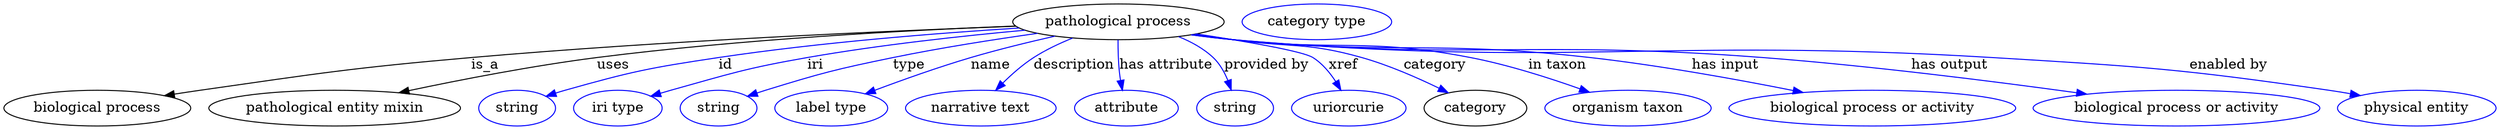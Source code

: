 digraph {
	graph [bb="0,0,2495.9,123"];
	node [label="\N"];
	"pathological process"	[height=0.5,
		label="pathological process",
		pos="1114.6,105",
		width=2.9428];
	"biological process"	[height=0.5,
		pos="93.592,18",
		width=2.5998];
	"pathological process" -> "biological process"	[label=is_a,
		lp="482.59,61.5",
		pos="e,160.84,30.526 1011.8,100.54 884.21,95.768 660.06,85.783 468.59,69 347.28,58.367 317.14,53.253 196.59,36 188.27,34.81 179.59,33.493 \
170.95,32.135"];
	"pathological entity mixin"	[height=0.5,
		pos="331.59,18",
		width=3.5025];
	"pathological process" -> "pathological entity mixin"	[label=uses,
		lp="611.09,61.5",
		pos="e,396.09,33.517 1011.6,100.73 906.46,96.539 738.64,87.472 594.59,69 530.49,60.78 458.44,46.74 405.98,35.627"];
	id	[color=blue,
		height=0.5,
		label=string,
		pos="513.59,18",
		width=1.0652];
	"pathological process" -> id	[color=blue,
		label=id,
		lp="723.59,61.5",
		pos="e,542.59,29.954 1015.2,98.639 934.48,93.471 817.77,84.162 716.59,69 646.94,58.562 629.38,55.131 561.59,36 558.49,35.124 555.29,34.151 \
552.09,33.129",
		style=solid];
	iri	[color=blue,
		height=0.5,
		label="iri type",
		pos="614.59,18",
		width=1.2277];
	"pathological process" -> iri	[color=blue,
		label=iri,
		lp="813.59,61.5",
		pos="e,647.9,29.879 1021.2,96.451 959.68,90.734 877.5,81.683 805.59,69 743.91,58.121 728.94,52.747 668.59,36 665.02,35.009 661.33,33.941 \
657.63,32.84",
		style=solid];
	type	[color=blue,
		height=0.5,
		label=string,
		pos="715.59,18",
		width=1.0652];
	"pathological process" -> type	[color=blue,
		label=type,
		lp="905.59,61.5",
		pos="e,744.53,29.944 1033.5,93.387 990.57,87.26 937.01,78.824 889.59,69 832.49,57.17 818.29,53.27 762.59,36 759.83,35.145 757,34.225 \
754.15,33.271",
		style=solid];
	name	[color=blue,
		height=0.5,
		label="label type",
		pos="828.59,18",
		width=1.5707];
	"pathological process" -> name	[color=blue,
		label=name,
		lp="987.59,61.5",
		pos="e,862.51,32.403 1051.2,90.542 1025.2,84.582 994.75,77.089 967.59,69 935.19,59.349 899.31,46.381 872.12,36.07",
		style=solid];
	description	[color=blue,
		height=0.5,
		label="narrative text",
		pos="978.59,18",
		width=2.0943];
	"pathological process" -> description	[color=blue,
		label=description,
		lp="1070.1,61.5",
		pos="e,992.85,36.011 1068.4,88.733 1055.3,83.433 1041.4,76.82 1029.6,69 1018.9,61.925 1008.5,52.383 999.88,43.532",
		style=solid];
	"has attribute"	[color=blue,
		height=0.5,
		label=attribute,
		pos="1123.6,18",
		width=1.4443];
	"pathological process" -> "has attribute"	[color=blue,
		label="has attribute",
		lp="1162.6,61.5",
		pos="e,1119,35.966 1114.1,86.814 1114,77.14 1114.3,64.858 1115.6,54 1115.9,51.309 1116.4,48.522 1116.9,45.749",
		style=solid];
	"provided by"	[color=blue,
		height=0.5,
		label=string,
		pos="1231.6,18",
		width=1.0652];
	"pathological process" -> "provided by"	[color=blue,
		label="provided by",
		lp="1263.1,61.5",
		pos="e,1227.7,36.312 1175,89.995 1187.5,84.953 1199.9,78.151 1209.6,69 1216.2,62.743 1221,54.117 1224.4,45.79",
		style=solid];
	xref	[color=blue,
		height=0.5,
		label=uriorcurie,
		pos="1345.6,18",
		width=1.5887];
	"pathological process" -> xref	[color=blue,
		label=xref,
		lp="1340.1,61.5",
		pos="e,1337.7,36.061 1192.7,92.825 1242.5,85.212 1299.4,75.394 1309.6,69 1319,63.099 1326.6,53.797 1332.5,44.808",
		style=solid];
	category	[height=0.5,
		pos="1472.6,18",
		width=1.4263];
	"pathological process" -> category	[color=blue,
		label=category,
		lp="1432.1,61.5",
		pos="e,1445.3,33.535 1191.3,92.574 1204.1,90.694 1217.2,88.78 1229.6,87 1286.9,78.767 1302.9,84.774 1358.6,69 1385.4,61.408 1414.1,48.782 \
1436,38.117",
		style=solid];
	"in taxon"	[color=blue,
		height=0.5,
		label="organism taxon",
		pos="1625.6,18",
		width=2.3109];
	"pathological process" -> "in taxon"	[color=blue,
		label="in taxon",
		lp="1554.6,61.5",
		pos="e,1587,33.99 1189.3,92.161 1202.7,90.267 1216.6,88.455 1229.6,87 1335,75.236 1363.4,89.137 1467.6,69 1505.2,61.731 1546.4,48.505 \
1577.3,37.482",
		style=solid];
	"has input"	[color=blue,
		height=0.5,
		label="biological process or activity",
		pos="1870.6,18",
		width=3.9899];
	"pathological process" -> "has input"	[color=blue,
		label="has input",
		lp="1723.1,61.5",
		pos="e,1801.2,33.76 1188.4,92.015 1202.1,90.101 1216.2,88.32 1229.6,87 1388.1,71.333 1429.3,86.894 1587.6,69 1656.8,61.176 1734.7,47.014 \
1791.2,35.755",
		style=solid];
	"has output"	[color=blue,
		height=0.5,
		label="biological process or activity",
		pos="2175.6,18",
		width=3.9899];
	"pathological process" -> "has output"	[color=blue,
		label="has output",
		lp="1948.1,61.5",
		pos="e,2085.5,32.116 1187.8,91.921 1201.6,89.992 1216,88.229 1229.6,87 1464.8,65.7 1525.2,87.14 1760.6,69 1868.5,60.683 1991.6,45.08 \
2075.5,33.506",
		style=solid];
	"enabled by"	[color=blue,
		height=0.5,
		label="physical entity",
		pos="2416.6,18",
		width=2.2026];
	"pathological process" -> "enabled by"	[color=blue,
		label="enabled by",
		lp="2228.1,61.5",
		pos="e,2359.9,30.756 1187.4,91.851 1201.4,89.915 1215.9,88.168 1229.6,87 1566.7,58.208 1652.9,89.451 1990.6,69 2141.3,59.876 2179.2,57.671 \
2328.6,36 2335.4,35.009 2342.5,33.852 2349.6,32.615",
		style=solid];
	"named thing_category"	[color=blue,
		height=0.5,
		label="category type",
		pos="1313.6,105",
		width=2.0762];
}
